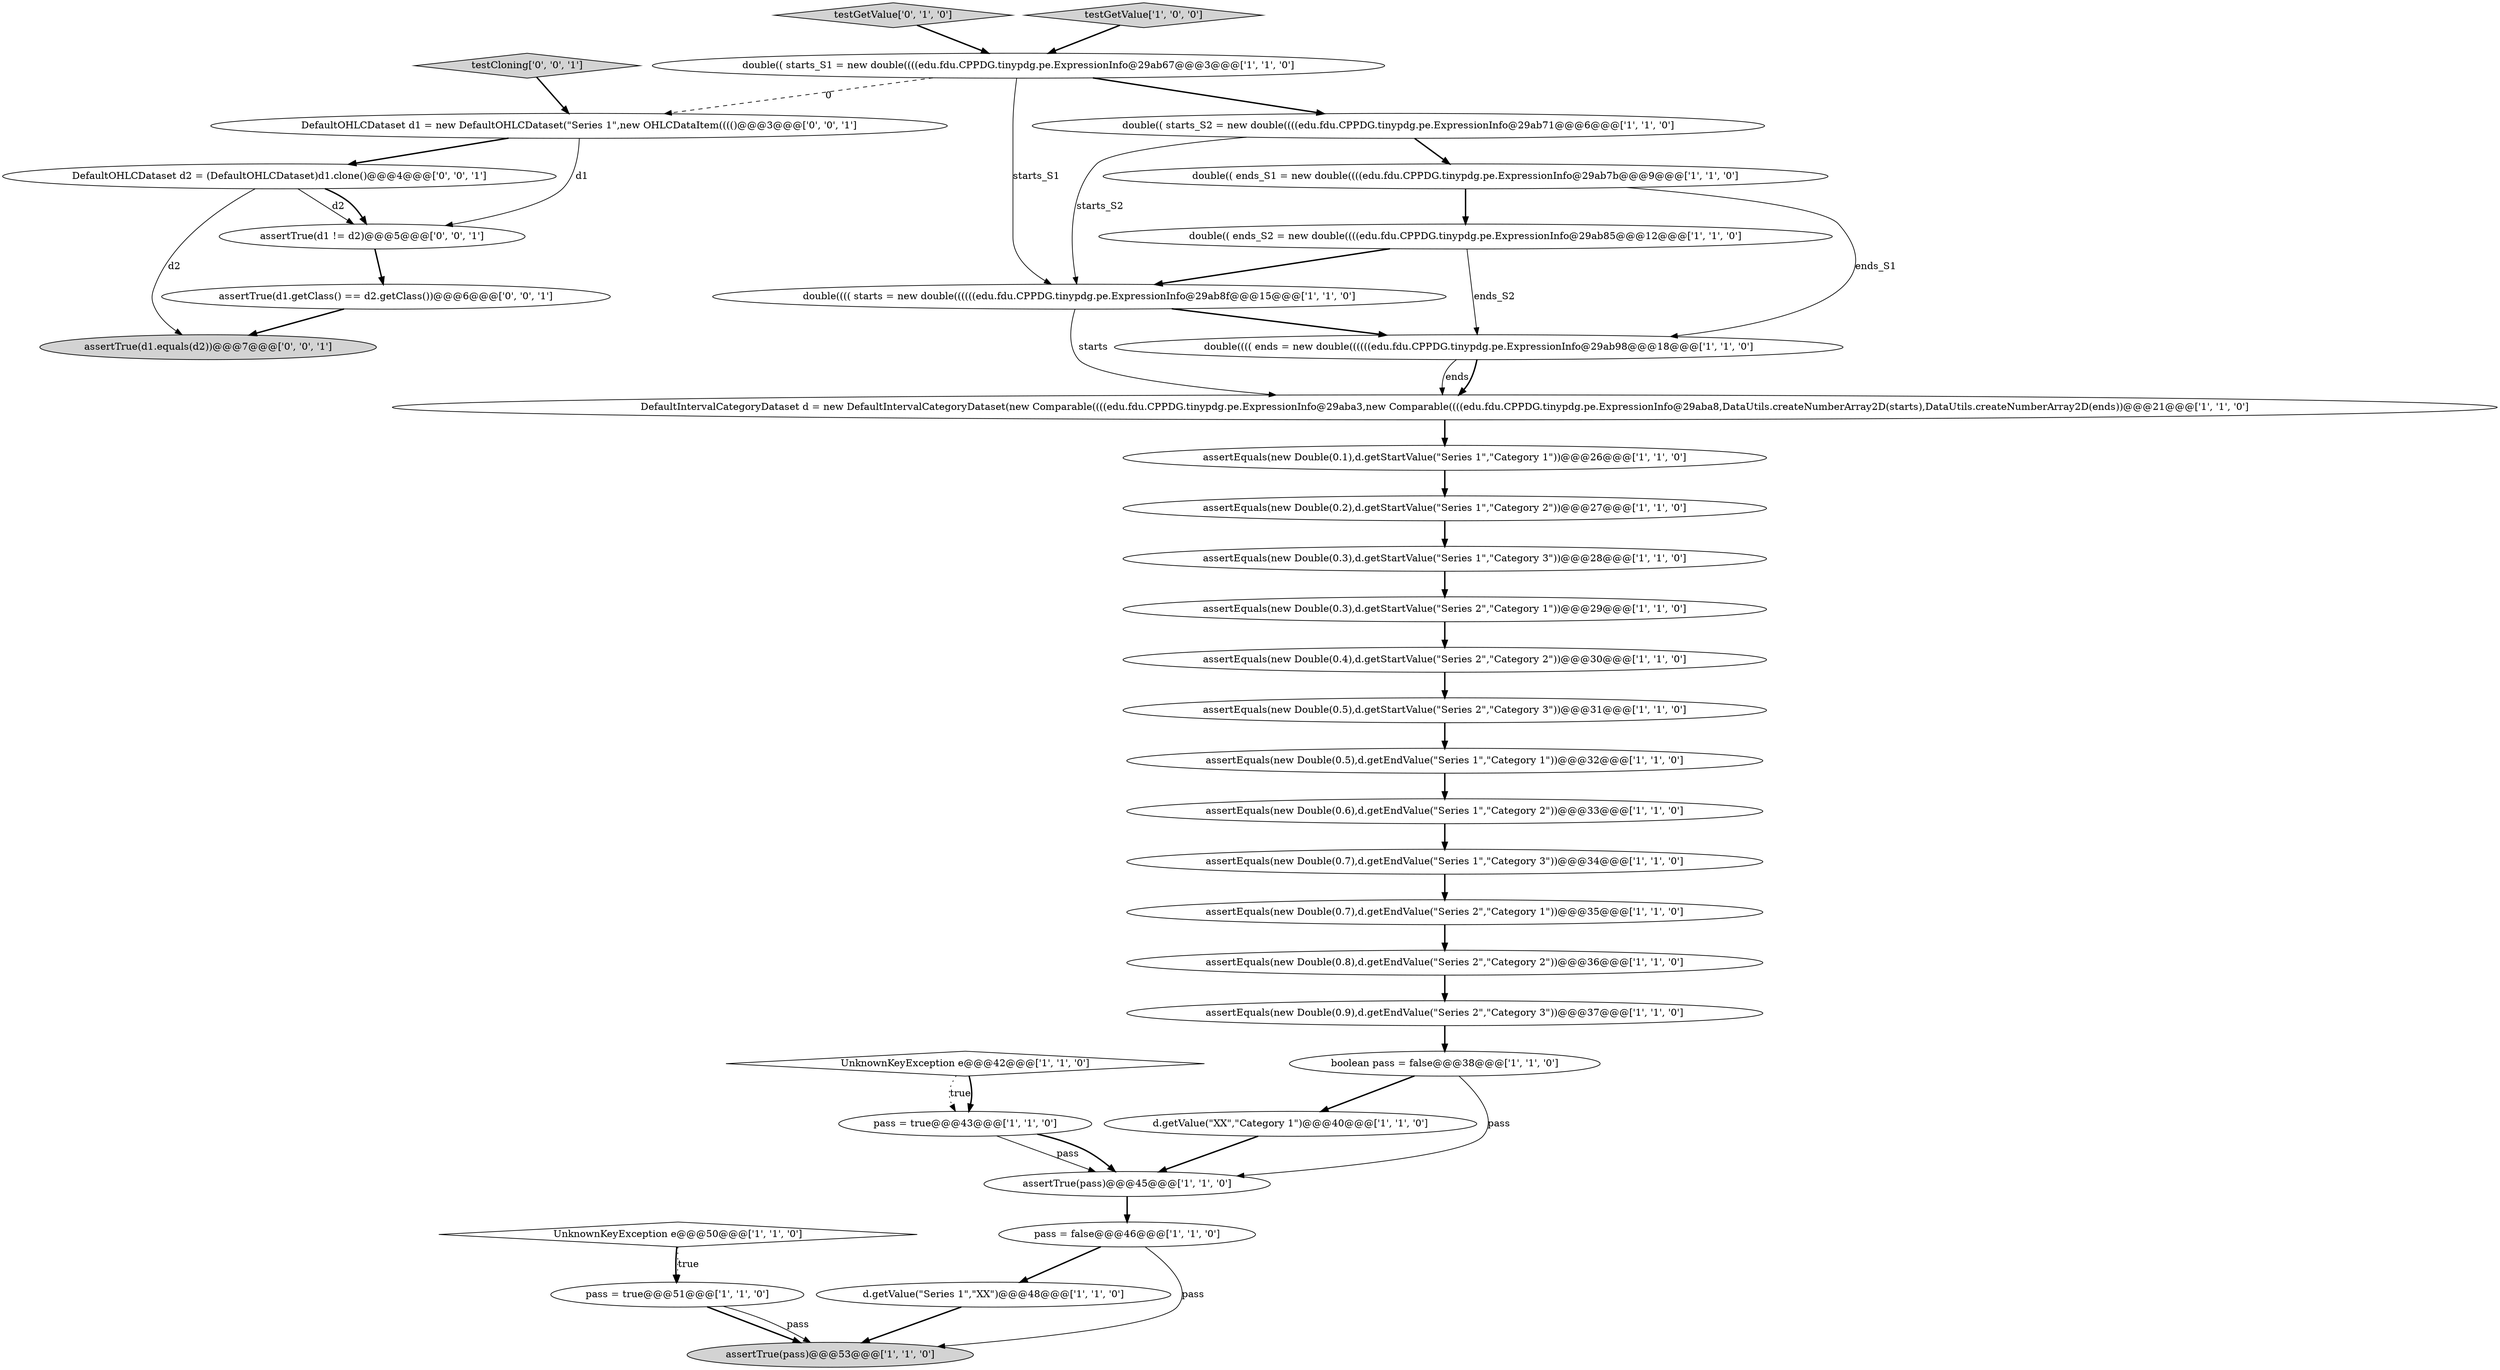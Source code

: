 digraph {
12 [style = filled, label = "assertEquals(new Double(0.3),d.getStartValue(\"Series 1\",\"Category 3\"))@@@28@@@['1', '1', '0']", fillcolor = white, shape = ellipse image = "AAA0AAABBB1BBB"];
18 [style = filled, label = "d.getValue(\"Series 1\",\"XX\")@@@48@@@['1', '1', '0']", fillcolor = white, shape = ellipse image = "AAA0AAABBB1BBB"];
24 [style = filled, label = "d.getValue(\"XX\",\"Category 1\")@@@40@@@['1', '1', '0']", fillcolor = white, shape = ellipse image = "AAA0AAABBB1BBB"];
33 [style = filled, label = "DefaultOHLCDataset d1 = new DefaultOHLCDataset(\"Series 1\",new OHLCDataItem(((()@@@3@@@['0', '0', '1']", fillcolor = white, shape = ellipse image = "AAA0AAABBB3BBB"];
23 [style = filled, label = "UnknownKeyException e@@@50@@@['1', '1', '0']", fillcolor = white, shape = diamond image = "AAA0AAABBB1BBB"];
14 [style = filled, label = "double(( starts_S1 = new double((((edu.fdu.CPPDG.tinypdg.pe.ExpressionInfo@29ab67@@@3@@@['1', '1', '0']", fillcolor = white, shape = ellipse image = "AAA0AAABBB1BBB"];
8 [style = filled, label = "assertTrue(pass)@@@53@@@['1', '1', '0']", fillcolor = lightgray, shape = ellipse image = "AAA0AAABBB1BBB"];
32 [style = filled, label = "assertTrue(d1.getClass() == d2.getClass())@@@6@@@['0', '0', '1']", fillcolor = white, shape = ellipse image = "AAA0AAABBB3BBB"];
30 [style = filled, label = "testGetValue['0', '1', '0']", fillcolor = lightgray, shape = diamond image = "AAA0AAABBB2BBB"];
5 [style = filled, label = "pass = true@@@43@@@['1', '1', '0']", fillcolor = white, shape = ellipse image = "AAA0AAABBB1BBB"];
6 [style = filled, label = "assertEquals(new Double(0.1),d.getStartValue(\"Series 1\",\"Category 1\"))@@@26@@@['1', '1', '0']", fillcolor = white, shape = ellipse image = "AAA0AAABBB1BBB"];
21 [style = filled, label = "assertEquals(new Double(0.5),d.getEndValue(\"Series 1\",\"Category 1\"))@@@32@@@['1', '1', '0']", fillcolor = white, shape = ellipse image = "AAA0AAABBB1BBB"];
3 [style = filled, label = "double(((( starts = new double((((((edu.fdu.CPPDG.tinypdg.pe.ExpressionInfo@29ab8f@@@15@@@['1', '1', '0']", fillcolor = white, shape = ellipse image = "AAA0AAABBB1BBB"];
29 [style = filled, label = "assertEquals(new Double(0.9),d.getEndValue(\"Series 2\",\"Category 3\"))@@@37@@@['1', '1', '0']", fillcolor = white, shape = ellipse image = "AAA0AAABBB1BBB"];
34 [style = filled, label = "testCloning['0', '0', '1']", fillcolor = lightgray, shape = diamond image = "AAA0AAABBB3BBB"];
27 [style = filled, label = "DefaultIntervalCategoryDataset d = new DefaultIntervalCategoryDataset(new Comparable((((edu.fdu.CPPDG.tinypdg.pe.ExpressionInfo@29aba3,new Comparable((((edu.fdu.CPPDG.tinypdg.pe.ExpressionInfo@29aba8,DataUtils.createNumberArray2D(starts),DataUtils.createNumberArray2D(ends))@@@21@@@['1', '1', '0']", fillcolor = white, shape = ellipse image = "AAA0AAABBB1BBB"];
22 [style = filled, label = "assertTrue(pass)@@@45@@@['1', '1', '0']", fillcolor = white, shape = ellipse image = "AAA0AAABBB1BBB"];
25 [style = filled, label = "pass = true@@@51@@@['1', '1', '0']", fillcolor = white, shape = ellipse image = "AAA0AAABBB1BBB"];
26 [style = filled, label = "double(( ends_S2 = new double((((edu.fdu.CPPDG.tinypdg.pe.ExpressionInfo@29ab85@@@12@@@['1', '1', '0']", fillcolor = white, shape = ellipse image = "AAA0AAABBB1BBB"];
31 [style = filled, label = "DefaultOHLCDataset d2 = (DefaultOHLCDataset)d1.clone()@@@4@@@['0', '0', '1']", fillcolor = white, shape = ellipse image = "AAA0AAABBB3BBB"];
28 [style = filled, label = "assertEquals(new Double(0.4),d.getStartValue(\"Series 2\",\"Category 2\"))@@@30@@@['1', '1', '0']", fillcolor = white, shape = ellipse image = "AAA0AAABBB1BBB"];
20 [style = filled, label = "double(( ends_S1 = new double((((edu.fdu.CPPDG.tinypdg.pe.ExpressionInfo@29ab7b@@@9@@@['1', '1', '0']", fillcolor = white, shape = ellipse image = "AAA0AAABBB1BBB"];
1 [style = filled, label = "pass = false@@@46@@@['1', '1', '0']", fillcolor = white, shape = ellipse image = "AAA0AAABBB1BBB"];
19 [style = filled, label = "double(( starts_S2 = new double((((edu.fdu.CPPDG.tinypdg.pe.ExpressionInfo@29ab71@@@6@@@['1', '1', '0']", fillcolor = white, shape = ellipse image = "AAA0AAABBB1BBB"];
0 [style = filled, label = "assertEquals(new Double(0.8),d.getEndValue(\"Series 2\",\"Category 2\"))@@@36@@@['1', '1', '0']", fillcolor = white, shape = ellipse image = "AAA0AAABBB1BBB"];
4 [style = filled, label = "assertEquals(new Double(0.2),d.getStartValue(\"Series 1\",\"Category 2\"))@@@27@@@['1', '1', '0']", fillcolor = white, shape = ellipse image = "AAA0AAABBB1BBB"];
16 [style = filled, label = "double(((( ends = new double((((((edu.fdu.CPPDG.tinypdg.pe.ExpressionInfo@29ab98@@@18@@@['1', '1', '0']", fillcolor = white, shape = ellipse image = "AAA0AAABBB1BBB"];
10 [style = filled, label = "assertEquals(new Double(0.7),d.getEndValue(\"Series 1\",\"Category 3\"))@@@34@@@['1', '1', '0']", fillcolor = white, shape = ellipse image = "AAA0AAABBB1BBB"];
13 [style = filled, label = "assertEquals(new Double(0.7),d.getEndValue(\"Series 2\",\"Category 1\"))@@@35@@@['1', '1', '0']", fillcolor = white, shape = ellipse image = "AAA0AAABBB1BBB"];
36 [style = filled, label = "assertTrue(d1.equals(d2))@@@7@@@['0', '0', '1']", fillcolor = lightgray, shape = ellipse image = "AAA0AAABBB3BBB"];
17 [style = filled, label = "assertEquals(new Double(0.3),d.getStartValue(\"Series 2\",\"Category 1\"))@@@29@@@['1', '1', '0']", fillcolor = white, shape = ellipse image = "AAA0AAABBB1BBB"];
15 [style = filled, label = "assertEquals(new Double(0.5),d.getStartValue(\"Series 2\",\"Category 3\"))@@@31@@@['1', '1', '0']", fillcolor = white, shape = ellipse image = "AAA0AAABBB1BBB"];
9 [style = filled, label = "testGetValue['1', '0', '0']", fillcolor = lightgray, shape = diamond image = "AAA0AAABBB1BBB"];
2 [style = filled, label = "assertEquals(new Double(0.6),d.getEndValue(\"Series 1\",\"Category 2\"))@@@33@@@['1', '1', '0']", fillcolor = white, shape = ellipse image = "AAA0AAABBB1BBB"];
35 [style = filled, label = "assertTrue(d1 != d2)@@@5@@@['0', '0', '1']", fillcolor = white, shape = ellipse image = "AAA0AAABBB3BBB"];
7 [style = filled, label = "UnknownKeyException e@@@42@@@['1', '1', '0']", fillcolor = white, shape = diamond image = "AAA0AAABBB1BBB"];
11 [style = filled, label = "boolean pass = false@@@38@@@['1', '1', '0']", fillcolor = white, shape = ellipse image = "AAA0AAABBB1BBB"];
5->22 [style = solid, label="pass"];
23->25 [style = bold, label=""];
33->31 [style = bold, label=""];
6->4 [style = bold, label=""];
14->33 [style = dashed, label="0"];
13->0 [style = bold, label=""];
16->27 [style = solid, label="ends"];
3->27 [style = solid, label="starts"];
19->20 [style = bold, label=""];
0->29 [style = bold, label=""];
31->35 [style = solid, label="d2"];
1->18 [style = bold, label=""];
15->21 [style = bold, label=""];
2->10 [style = bold, label=""];
34->33 [style = bold, label=""];
14->19 [style = bold, label=""];
11->24 [style = bold, label=""];
28->15 [style = bold, label=""];
33->35 [style = solid, label="d1"];
14->3 [style = solid, label="starts_S1"];
19->3 [style = solid, label="starts_S2"];
35->32 [style = bold, label=""];
24->22 [style = bold, label=""];
21->2 [style = bold, label=""];
7->5 [style = dotted, label="true"];
32->36 [style = bold, label=""];
31->35 [style = bold, label=""];
11->22 [style = solid, label="pass"];
12->17 [style = bold, label=""];
10->13 [style = bold, label=""];
20->16 [style = solid, label="ends_S1"];
1->8 [style = solid, label="pass"];
16->27 [style = bold, label=""];
23->25 [style = dotted, label="true"];
17->28 [style = bold, label=""];
4->12 [style = bold, label=""];
5->22 [style = bold, label=""];
9->14 [style = bold, label=""];
7->5 [style = bold, label=""];
25->8 [style = bold, label=""];
27->6 [style = bold, label=""];
26->16 [style = solid, label="ends_S2"];
3->16 [style = bold, label=""];
18->8 [style = bold, label=""];
31->36 [style = solid, label="d2"];
25->8 [style = solid, label="pass"];
26->3 [style = bold, label=""];
30->14 [style = bold, label=""];
22->1 [style = bold, label=""];
20->26 [style = bold, label=""];
29->11 [style = bold, label=""];
}
